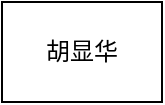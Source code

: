 <mxfile version="28.2.7">
  <diagram name="第 1 页" id="LvuwR0kWL1oFxmLDKmuF">
    <mxGraphModel dx="1554" dy="858" grid="1" gridSize="10" guides="1" tooltips="1" connect="1" arrows="1" fold="1" page="1" pageScale="1" pageWidth="827" pageHeight="1169" math="0" shadow="0">
      <root>
        <mxCell id="0" />
        <mxCell id="1" parent="0" />
        <mxCell id="Eq9DRTTV88kCnqYg8ReQ-1" value="胡显华" style="rounded=0;whiteSpace=wrap;html=1;" vertex="1" parent="1">
          <mxGeometry x="300" y="160" width="80" height="50" as="geometry" />
        </mxCell>
      </root>
    </mxGraphModel>
  </diagram>
</mxfile>
